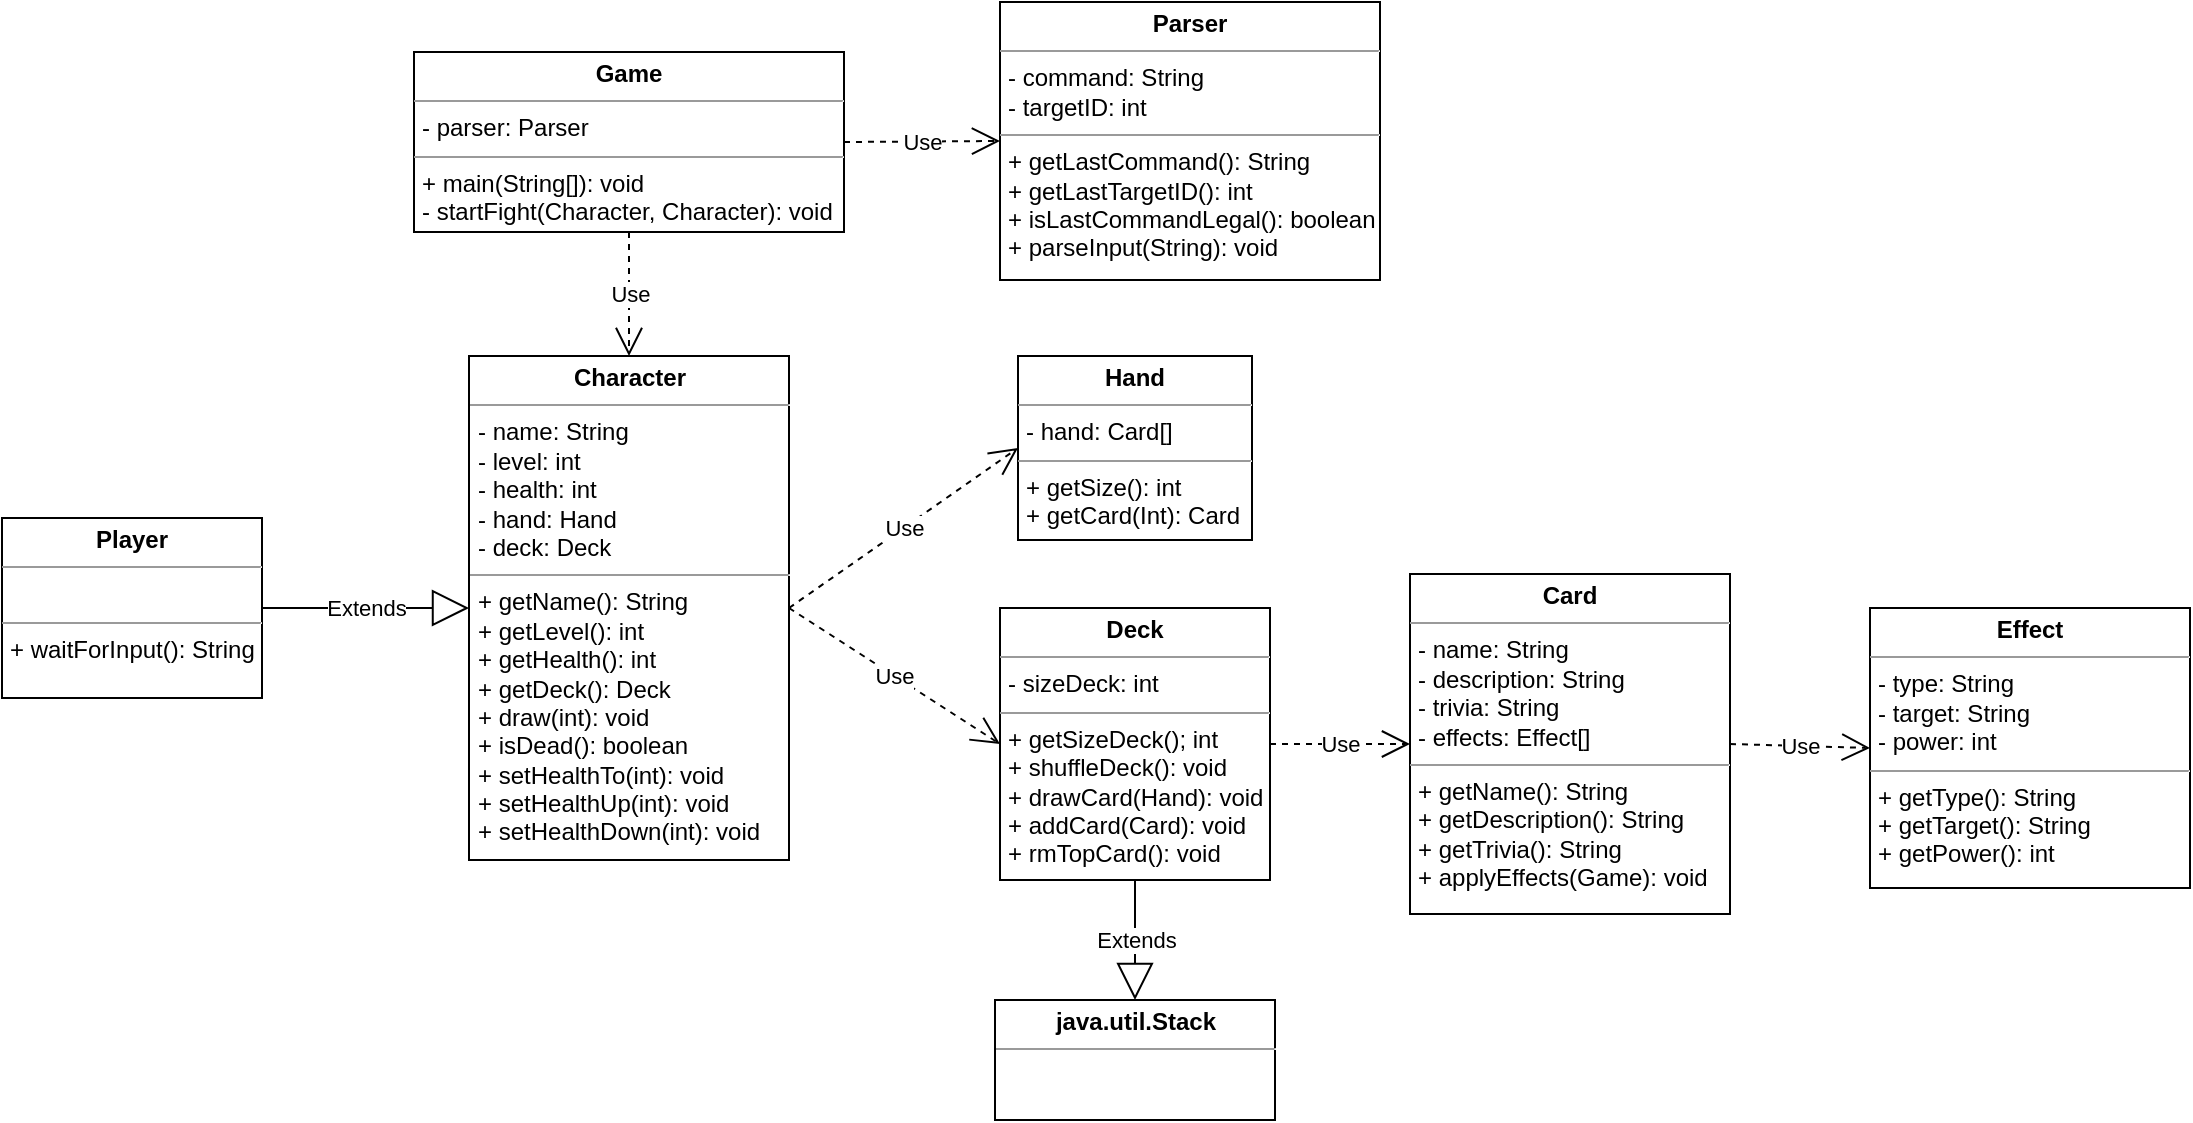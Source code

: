 <mxfile version="12.9.2" type="device"><diagram name="Page-1" id="e7e014a7-5840-1c2e-5031-d8a46d1fe8dd"><mxGraphModel dx="1117" dy="599" grid="1" gridSize="10" guides="1" tooltips="1" connect="1" arrows="1" fold="1" page="1" pageScale="1" pageWidth="1169" pageHeight="826" background="#ffffff" math="0" shadow="0"><root><mxCell id="0"/><mxCell id="1" parent="0"/><mxCell id="D4QbcrLU2f-XpnAWnFA_-43" value="&lt;p style=&quot;margin: 0px ; margin-top: 4px ; text-align: center&quot;&gt;&lt;b&gt;Parser&lt;/b&gt;&lt;/p&gt;&lt;hr size=&quot;1&quot;&gt;&lt;p style=&quot;margin: 0px ; margin-left: 4px&quot;&gt;- command: String&lt;/p&gt;&lt;p style=&quot;margin: 0px ; margin-left: 4px&quot;&gt;- targetID: int&lt;br&gt;&lt;/p&gt;&lt;hr size=&quot;1&quot;&gt;&lt;p style=&quot;margin: 0px ; margin-left: 4px&quot;&gt;+ getLastCommand(): String&lt;/p&gt;&lt;p style=&quot;margin: 0px ; margin-left: 4px&quot;&gt;+ getLastTargetID(): int&lt;/p&gt;&lt;p style=&quot;margin: 0px ; margin-left: 4px&quot;&gt;+ isLastCommandLegal(): boolean&lt;/p&gt;&lt;p style=&quot;margin: 0px ; margin-left: 4px&quot;&gt;+ parseInput(String): void&lt;br&gt;&lt;/p&gt;" style="verticalAlign=top;align=left;overflow=fill;fontSize=12;fontFamily=Helvetica;html=1;" parent="1" vertex="1"><mxGeometry x="539" y="134" width="190" height="139" as="geometry"/></mxCell><mxCell id="D4QbcrLU2f-XpnAWnFA_-46" value="&lt;p style=&quot;margin: 0px ; margin-top: 4px ; text-align: center&quot;&gt;&lt;b&gt;Game&lt;/b&gt;&lt;/p&gt;&lt;hr size=&quot;1&quot;&gt;&lt;p style=&quot;margin: 0px ; margin-left: 4px&quot;&gt;- parser: Parser&lt;/p&gt;&lt;hr size=&quot;1&quot;&gt;&lt;p style=&quot;margin: 0px ; margin-left: 4px&quot;&gt;+ main(String[]): void&lt;/p&gt;&lt;p style=&quot;margin: 0px ; margin-left: 4px&quot;&gt;- startFight(Character, Character): void&lt;br&gt;&lt;/p&gt;" style="verticalAlign=top;align=left;overflow=fill;fontSize=12;fontFamily=Helvetica;html=1;" parent="1" vertex="1"><mxGeometry x="246" y="159" width="215" height="90" as="geometry"/></mxCell><mxCell id="D4QbcrLU2f-XpnAWnFA_-48" value="Use" style="endArrow=open;endSize=12;dashed=1;html=1;exitX=1;exitY=0.5;exitDx=0;exitDy=0;entryX=0;entryY=0.5;entryDx=0;entryDy=0;" parent="1" source="D4QbcrLU2f-XpnAWnFA_-46" target="D4QbcrLU2f-XpnAWnFA_-43" edge="1"><mxGeometry width="160" relative="1" as="geometry"><mxPoint x="449" y="291" as="sourcePoint"/><mxPoint x="609" y="291" as="targetPoint"/></mxGeometry></mxCell><mxCell id="D4QbcrLU2f-XpnAWnFA_-53" value="&lt;p style=&quot;margin: 0px ; margin-top: 4px ; text-align: center&quot;&gt;&lt;b&gt;Character&lt;/b&gt;&lt;/p&gt;&lt;hr size=&quot;1&quot;&gt;&lt;p style=&quot;margin: 0px ; margin-left: 4px&quot;&gt;- name: String&lt;/p&gt;&lt;p style=&quot;margin: 0px ; margin-left: 4px&quot;&gt;- level: int&lt;br&gt;&lt;/p&gt;&lt;p style=&quot;margin: 0px ; margin-left: 4px&quot;&gt;- health: int&lt;/p&gt;&lt;p style=&quot;margin: 0px ; margin-left: 4px&quot;&gt;- hand: Hand&lt;br&gt;&lt;/p&gt;&lt;p style=&quot;margin: 0px ; margin-left: 4px&quot;&gt;- deck: Deck&lt;/p&gt;&lt;hr size=&quot;1&quot;&gt;&lt;p style=&quot;margin: 0px ; margin-left: 4px&quot;&gt;+ getName(): String&lt;/p&gt;&lt;p style=&quot;margin: 0px ; margin-left: 4px&quot;&gt;+ getLevel(): int&lt;br&gt;&lt;/p&gt;&lt;p style=&quot;margin: 0px ; margin-left: 4px&quot;&gt;+ getHealth(): int&lt;/p&gt;&lt;p style=&quot;margin: 0px ; margin-left: 4px&quot;&gt;+ getDeck(): Deck&lt;br&gt;&lt;/p&gt;&lt;p style=&quot;margin: 0px ; margin-left: 4px&quot;&gt;+ draw(int): void&lt;/p&gt;&lt;p style=&quot;margin: 0px ; margin-left: 4px&quot;&gt;+ isDead(): boolean&lt;/p&gt;&lt;p style=&quot;margin: 0px ; margin-left: 4px&quot;&gt;+ setHealthTo(int): void&lt;/p&gt;&lt;p style=&quot;margin: 0px ; margin-left: 4px&quot;&gt;+ setHealthUp(int): void&lt;/p&gt;&lt;p style=&quot;margin: 0px ; margin-left: 4px&quot;&gt;+ setHealthDown(int): void&lt;br&gt;&lt;/p&gt;&lt;p style=&quot;margin: 0px ; margin-left: 4px&quot;&gt;&lt;br&gt;&lt;/p&gt;" style="verticalAlign=top;align=left;overflow=fill;fontSize=12;fontFamily=Helvetica;html=1;" parent="1" vertex="1"><mxGeometry x="273.5" y="311" width="160" height="252" as="geometry"/></mxCell><mxCell id="D4QbcrLU2f-XpnAWnFA_-54" value="&lt;p style=&quot;margin: 0px ; margin-top: 4px ; text-align: center&quot;&gt;&lt;b&gt;Player&lt;/b&gt;&lt;/p&gt;&lt;hr size=&quot;1&quot;&gt;&lt;p style=&quot;margin: 0px ; margin-left: 4px&quot;&gt;&lt;br&gt;&lt;/p&gt;&lt;hr size=&quot;1&quot;&gt;&lt;p style=&quot;margin: 0px ; margin-left: 4px&quot;&gt;+ waitForInput(): String&lt;br&gt;&lt;/p&gt;" style="verticalAlign=top;align=left;overflow=fill;fontSize=12;fontFamily=Helvetica;html=1;" parent="1" vertex="1"><mxGeometry x="40" y="392" width="130" height="90" as="geometry"/></mxCell><mxCell id="D4QbcrLU2f-XpnAWnFA_-58" value="Use" style="endArrow=open;endSize=12;dashed=1;html=1;entryX=0.5;entryY=0;entryDx=0;entryDy=0;exitX=0.5;exitY=1;exitDx=0;exitDy=0;" parent="1" source="D4QbcrLU2f-XpnAWnFA_-46" target="D4QbcrLU2f-XpnAWnFA_-53" edge="1"><mxGeometry width="160" relative="1" as="geometry"><mxPoint x="319" y="281" as="sourcePoint"/><mxPoint x="359" y="271" as="targetPoint"/></mxGeometry></mxCell><mxCell id="D4QbcrLU2f-XpnAWnFA_-59" value="Extends" style="endArrow=block;endSize=16;endFill=0;html=1;exitX=1;exitY=0.5;exitDx=0;exitDy=0;entryX=0;entryY=0.5;entryDx=0;entryDy=0;" parent="1" source="D4QbcrLU2f-XpnAWnFA_-54" target="D4QbcrLU2f-XpnAWnFA_-53" edge="1"><mxGeometry width="160" relative="1" as="geometry"><mxPoint x="149" y="281" as="sourcePoint"/><mxPoint x="309" y="281" as="targetPoint"/></mxGeometry></mxCell><mxCell id="D4QbcrLU2f-XpnAWnFA_-60" value="&lt;p style=&quot;margin: 0px ; margin-top: 4px ; text-align: center&quot;&gt;&lt;b&gt;Deck&lt;/b&gt;&lt;br&gt;&lt;/p&gt;&lt;hr size=&quot;1&quot;&gt;&lt;p style=&quot;margin: 0px ; margin-left: 4px&quot;&gt;- sizeDeck: int&lt;/p&gt;&lt;hr size=&quot;1&quot;&gt;&lt;p style=&quot;margin: 0px ; margin-left: 4px&quot;&gt;+ getSizeDeck(); int&lt;/p&gt;&lt;p style=&quot;margin: 0px ; margin-left: 4px&quot;&gt;+ shuffleDeck(): void&lt;/p&gt;&lt;p style=&quot;margin: 0px ; margin-left: 4px&quot;&gt;+ drawCard(Hand): void&lt;br&gt;&lt;/p&gt;&lt;p style=&quot;margin: 0px ; margin-left: 4px&quot;&gt;+ addCard(Card): void&lt;br&gt;&lt;/p&gt;&lt;p style=&quot;margin: 0px ; margin-left: 4px&quot;&gt;+ rmTopCard(): void&lt;br&gt;&lt;/p&gt;" style="verticalAlign=top;align=left;overflow=fill;fontSize=12;fontFamily=Helvetica;html=1;" parent="1" vertex="1"><mxGeometry x="539" y="437" width="135" height="136" as="geometry"/></mxCell><mxCell id="D4QbcrLU2f-XpnAWnFA_-62" value="Use" style="endArrow=open;endSize=12;dashed=1;html=1;exitX=1;exitY=0.5;exitDx=0;exitDy=0;entryX=0;entryY=0.5;entryDx=0;entryDy=0;" parent="1" source="D4QbcrLU2f-XpnAWnFA_-53" target="D4QbcrLU2f-XpnAWnFA_-60" edge="1"><mxGeometry width="160" relative="1" as="geometry"><mxPoint x="459" y="409" as="sourcePoint"/><mxPoint x="619" y="409" as="targetPoint"/></mxGeometry></mxCell><mxCell id="tNjclaHOtPbAa8grgpzF-2" value="&lt;p style=&quot;margin: 0px ; margin-top: 4px ; text-align: center&quot;&gt;&lt;b&gt;Hand&lt;/b&gt;&lt;/p&gt;&lt;hr size=&quot;1&quot;&gt;&lt;p style=&quot;margin: 0px ; margin-left: 4px&quot;&gt;- hand: Card[]&lt;/p&gt;&lt;hr size=&quot;1&quot;&gt;&lt;p style=&quot;margin: 0px ; margin-left: 4px&quot;&gt;+ getSize(): int&lt;/p&gt;&lt;p style=&quot;margin: 0px ; margin-left: 4px&quot;&gt;+ getCard(Int): Card&lt;br&gt;&lt;/p&gt;" style="verticalAlign=top;align=left;overflow=fill;fontSize=12;fontFamily=Helvetica;html=1;" parent="1" vertex="1"><mxGeometry x="548" y="311" width="117" height="92" as="geometry"/></mxCell><mxCell id="tNjclaHOtPbAa8grgpzF-3" value="Use" style="endArrow=open;endSize=12;dashed=1;html=1;exitX=1;exitY=0.5;exitDx=0;exitDy=0;entryX=0;entryY=0.5;entryDx=0;entryDy=0;" parent="1" source="D4QbcrLU2f-XpnAWnFA_-53" target="tNjclaHOtPbAa8grgpzF-2" edge="1"><mxGeometry width="160" relative="1" as="geometry"><mxPoint x="464" y="353" as="sourcePoint"/><mxPoint x="624" y="353" as="targetPoint"/></mxGeometry></mxCell><mxCell id="tNjclaHOtPbAa8grgpzF-7" value="&lt;p style=&quot;margin: 0px ; margin-top: 4px ; text-align: center&quot;&gt;&lt;b&gt;Effect&lt;/b&gt;&lt;/p&gt;&lt;hr size=&quot;1&quot;&gt;&lt;p style=&quot;margin: 0px ; margin-left: 4px&quot;&gt;- type: String&lt;/p&gt;&lt;p style=&quot;margin: 0px ; margin-left: 4px&quot;&gt;- target: String&lt;/p&gt;&lt;p style=&quot;margin: 0px ; margin-left: 4px&quot;&gt;- power: int&lt;br&gt;&lt;/p&gt;&lt;hr size=&quot;1&quot;&gt;&lt;p style=&quot;margin: 0px ; margin-left: 4px&quot;&gt;+ getType(): String&lt;/p&gt;&lt;p style=&quot;margin: 0px ; margin-left: 4px&quot;&gt;+ getTarget(): String&lt;/p&gt;&lt;p style=&quot;margin: 0px ; margin-left: 4px&quot;&gt;+ getPower(): int&lt;br&gt;&lt;/p&gt;" style="verticalAlign=top;align=left;overflow=fill;fontSize=12;fontFamily=Helvetica;html=1;" parent="1" vertex="1"><mxGeometry x="974" y="437" width="160" height="140" as="geometry"/></mxCell><mxCell id="tNjclaHOtPbAa8grgpzF-8" value="Use" style="endArrow=open;endSize=12;dashed=1;html=1;exitX=1;exitY=0.5;exitDx=0;exitDy=0;entryX=0;entryY=0.5;entryDx=0;entryDy=0;" parent="1" source="D4QbcrLU2f-XpnAWnFA_-60" target="0-t3NrJHnnRc0OV4wJHX-1" edge="1"><mxGeometry width="160" relative="1" as="geometry"><mxPoint x="554" y="633" as="sourcePoint"/><mxPoint x="554" y="706" as="targetPoint"/></mxGeometry></mxCell><mxCell id="tNjclaHOtPbAa8grgpzF-9" value="Use" style="endArrow=open;endSize=12;dashed=1;html=1;exitX=1;exitY=0.5;exitDx=0;exitDy=0;entryX=0;entryY=0.5;entryDx=0;entryDy=0;" parent="1" source="0-t3NrJHnnRc0OV4wJHX-1" target="tNjclaHOtPbAa8grgpzF-7" edge="1"><mxGeometry width="160" relative="1" as="geometry"><mxPoint x="374" y="706" as="sourcePoint"/><mxPoint x="464" y="643" as="targetPoint"/></mxGeometry></mxCell><mxCell id="tNjclaHOtPbAa8grgpzF-10" value="&lt;p style=&quot;margin: 0px ; margin-top: 4px ; text-align: center&quot;&gt;&lt;b&gt;java.util.Stack&lt;/b&gt;&lt;/p&gt;&lt;hr size=&quot;1&quot;&gt;&lt;div style=&quot;height: 2px&quot;&gt;&lt;/div&gt;" style="verticalAlign=top;align=left;overflow=fill;fontSize=12;fontFamily=Helvetica;html=1;" parent="1" vertex="1"><mxGeometry x="536.5" y="633" width="140" height="60" as="geometry"/></mxCell><mxCell id="tNjclaHOtPbAa8grgpzF-11" value="Extends" style="endArrow=block;endSize=16;endFill=0;html=1;exitX=0.5;exitY=1;exitDx=0;exitDy=0;entryX=0.5;entryY=0;entryDx=0;entryDy=0;" parent="1" source="D4QbcrLU2f-XpnAWnFA_-60" target="tNjclaHOtPbAa8grgpzF-10" edge="1"><mxGeometry width="160" relative="1" as="geometry"><mxPoint x="704" y="553" as="sourcePoint"/><mxPoint x="864" y="553" as="targetPoint"/></mxGeometry></mxCell><mxCell id="0-t3NrJHnnRc0OV4wJHX-1" value="&lt;p style=&quot;margin: 0px ; margin-top: 4px ; text-align: center&quot;&gt;&lt;b&gt;Card&lt;/b&gt;&lt;/p&gt;&lt;hr size=&quot;1&quot;&gt;&lt;p style=&quot;margin: 0px ; margin-left: 4px&quot;&gt;- name: String&lt;/p&gt;&lt;p style=&quot;margin: 0px ; margin-left: 4px&quot;&gt;- description: String&lt;/p&gt;&lt;p style=&quot;margin: 0px ; margin-left: 4px&quot;&gt;- trivia: String&lt;/p&gt;&lt;p style=&quot;margin: 0px ; margin-left: 4px&quot;&gt;- effects: Effect[]&lt;/p&gt;&lt;hr size=&quot;1&quot;&gt;&lt;p style=&quot;margin: 0px ; margin-left: 4px&quot;&gt;+ getName(): String&lt;/p&gt;&lt;p style=&quot;margin: 0px ; margin-left: 4px&quot;&gt;+ getDescription(): String&lt;/p&gt;&lt;p style=&quot;margin: 0px ; margin-left: 4px&quot;&gt;+ getTrivia(): String&lt;/p&gt;&lt;p style=&quot;margin: 0px ; margin-left: 4px&quot;&gt;+ applyEffects(Game): void&lt;br&gt;&lt;/p&gt;" style="verticalAlign=top;align=left;overflow=fill;fontSize=12;fontFamily=Helvetica;html=1;" vertex="1" parent="1"><mxGeometry x="744" y="420" width="160" height="170" as="geometry"/></mxCell></root></mxGraphModel></diagram></mxfile>